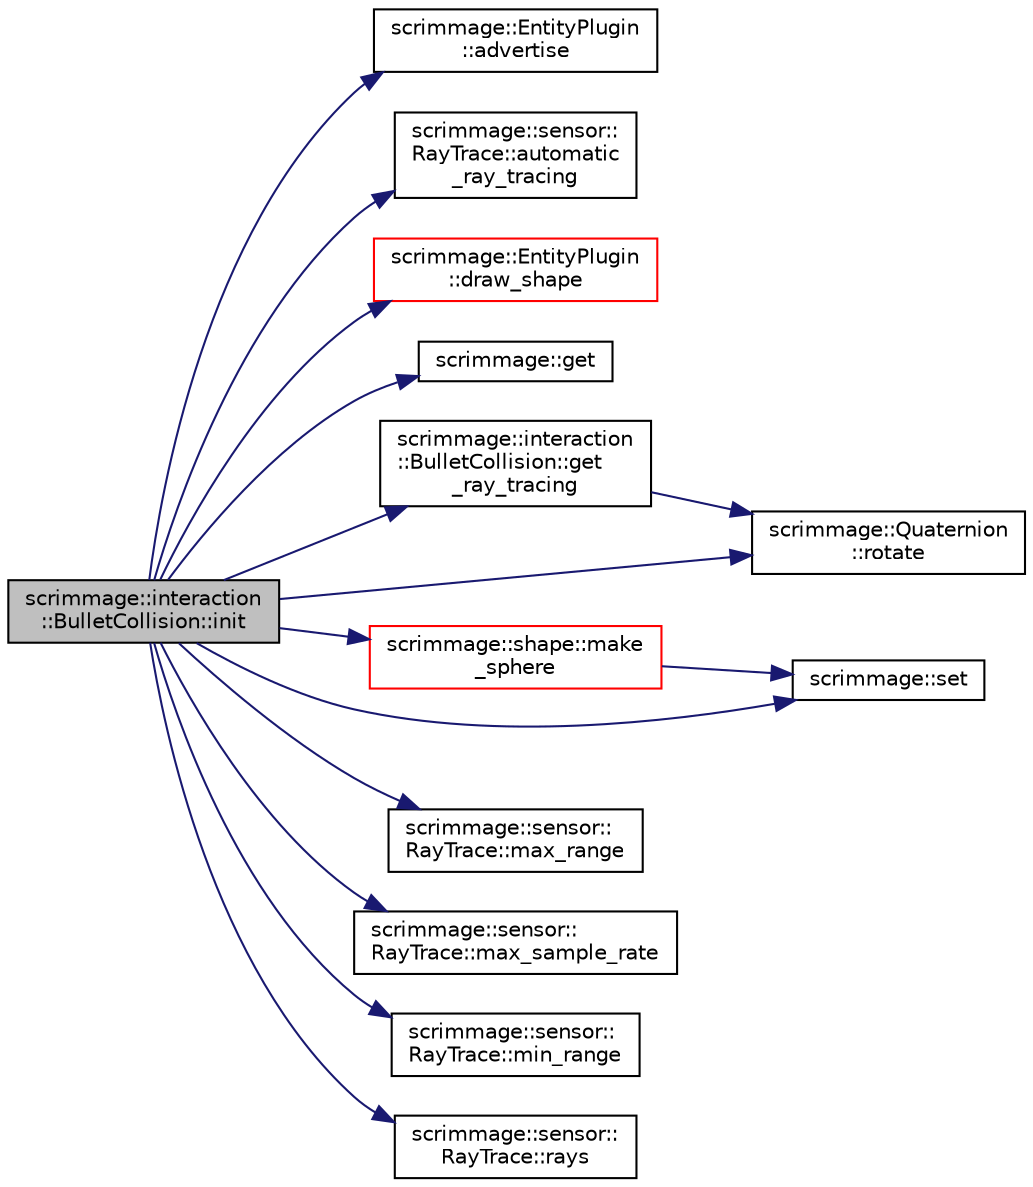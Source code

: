digraph "scrimmage::interaction::BulletCollision::init"
{
 // LATEX_PDF_SIZE
  edge [fontname="Helvetica",fontsize="10",labelfontname="Helvetica",labelfontsize="10"];
  node [fontname="Helvetica",fontsize="10",shape=record];
  rankdir="LR";
  Node1 [label="scrimmage::interaction\l::BulletCollision::init",height=0.2,width=0.4,color="black", fillcolor="grey75", style="filled", fontcolor="black",tooltip=" "];
  Node1 -> Node2 [color="midnightblue",fontsize="10",style="solid",fontname="Helvetica"];
  Node2 [label="scrimmage::EntityPlugin\l::advertise",height=0.2,width=0.4,color="black", fillcolor="white", style="filled",URL="$classscrimmage_1_1EntityPlugin.html#aa4237f084247e93ca942aa70708aad03",tooltip=" "];
  Node1 -> Node3 [color="midnightblue",fontsize="10",style="solid",fontname="Helvetica"];
  Node3 [label="scrimmage::sensor::\lRayTrace::automatic\l_ray_tracing",height=0.2,width=0.4,color="black", fillcolor="white", style="filled",URL="$classscrimmage_1_1sensor_1_1RayTrace.html#a205f1af313e2b3153d1d22f6e65c58a4",tooltip=" "];
  Node1 -> Node4 [color="midnightblue",fontsize="10",style="solid",fontname="Helvetica"];
  Node4 [label="scrimmage::EntityPlugin\l::draw_shape",height=0.2,width=0.4,color="red", fillcolor="white", style="filled",URL="$classscrimmage_1_1EntityPlugin.html#ab2476217710e16f4965f9c9432726098",tooltip=" "];
  Node1 -> Node6 [color="midnightblue",fontsize="10",style="solid",fontname="Helvetica"];
  Node6 [label="scrimmage::get",height=0.2,width=0.4,color="black", fillcolor="white", style="filled",URL="$namespacescrimmage.html#a3cd399bc8f69e9cd9f22ae8426abb456",tooltip=" "];
  Node1 -> Node7 [color="midnightblue",fontsize="10",style="solid",fontname="Helvetica"];
  Node7 [label="scrimmage::interaction\l::BulletCollision::get\l_ray_tracing",height=0.2,width=0.4,color="black", fillcolor="white", style="filled",URL="$classscrimmage_1_1interaction_1_1BulletCollision.html#ac0bd399c534a893915d232b2b4d5446c",tooltip=" "];
  Node7 -> Node8 [color="midnightblue",fontsize="10",style="solid",fontname="Helvetica"];
  Node8 [label="scrimmage::Quaternion\l::rotate",height=0.2,width=0.4,color="black", fillcolor="white", style="filled",URL="$classscrimmage_1_1Quaternion.html#a5bafb37e82046f3b2a8bba87350550b9",tooltip="rotate the input vector around the vec axis by an angle given by RotationAngle(). This can also be us..."];
  Node1 -> Node9 [color="midnightblue",fontsize="10",style="solid",fontname="Helvetica"];
  Node9 [label="scrimmage::shape::make\l_sphere",height=0.2,width=0.4,color="red", fillcolor="white", style="filled",URL="$namespacescrimmage_1_1shape.html#a972d50a168325053f1e778fd5221c12c",tooltip=" "];
  Node9 -> Node11 [color="midnightblue",fontsize="10",style="solid",fontname="Helvetica"];
  Node11 [label="scrimmage::set",height=0.2,width=0.4,color="black", fillcolor="white", style="filled",URL="$namespacescrimmage.html#ac1591b2fb35ea3f61b2e6dcee5a04846",tooltip=" "];
  Node1 -> Node12 [color="midnightblue",fontsize="10",style="solid",fontname="Helvetica"];
  Node12 [label="scrimmage::sensor::\lRayTrace::max_range",height=0.2,width=0.4,color="black", fillcolor="white", style="filled",URL="$classscrimmage_1_1sensor_1_1RayTrace.html#a67eb291726653160901347002699a7d8",tooltip=" "];
  Node1 -> Node13 [color="midnightblue",fontsize="10",style="solid",fontname="Helvetica"];
  Node13 [label="scrimmage::sensor::\lRayTrace::max_sample_rate",height=0.2,width=0.4,color="black", fillcolor="white", style="filled",URL="$classscrimmage_1_1sensor_1_1RayTrace.html#a10a72371eb6a4018c0f76f1a67039517",tooltip=" "];
  Node1 -> Node14 [color="midnightblue",fontsize="10",style="solid",fontname="Helvetica"];
  Node14 [label="scrimmage::sensor::\lRayTrace::min_range",height=0.2,width=0.4,color="black", fillcolor="white", style="filled",URL="$classscrimmage_1_1sensor_1_1RayTrace.html#a525ca0137ba9bb963380b332c8bc7e4f",tooltip=" "];
  Node1 -> Node15 [color="midnightblue",fontsize="10",style="solid",fontname="Helvetica"];
  Node15 [label="scrimmage::sensor::\lRayTrace::rays",height=0.2,width=0.4,color="black", fillcolor="white", style="filled",URL="$classscrimmage_1_1sensor_1_1RayTrace.html#a9f7ee4f8c3cb7613a9da8b44a2e82135",tooltip=" "];
  Node1 -> Node8 [color="midnightblue",fontsize="10",style="solid",fontname="Helvetica"];
  Node1 -> Node11 [color="midnightblue",fontsize="10",style="solid",fontname="Helvetica"];
}
